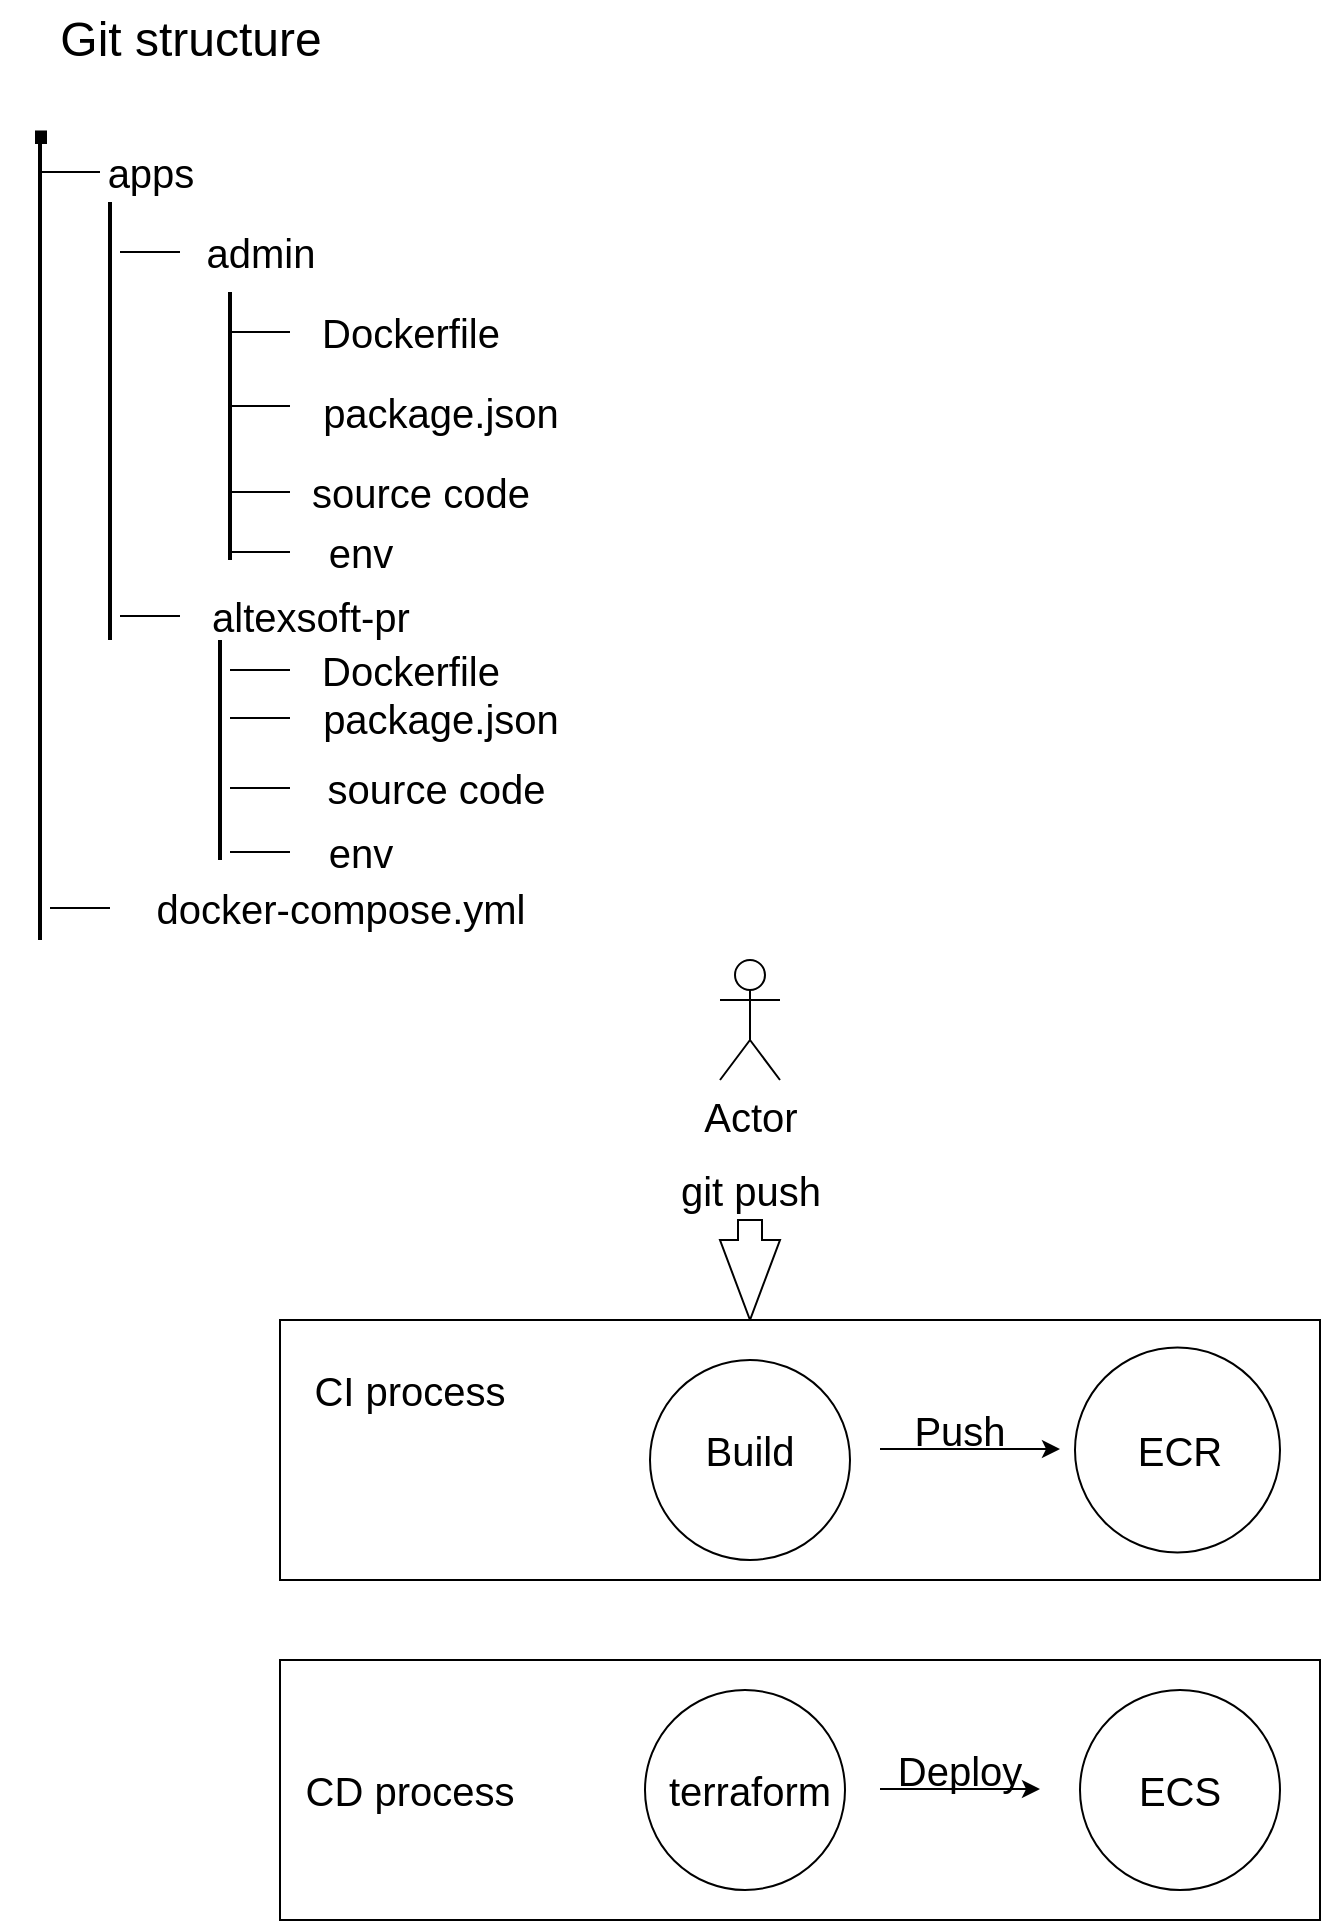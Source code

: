 <mxfile version="20.4.0" type="github">
  <diagram id="_XcqQiy2nQXfhEswsfYa" name="Page-1">
    <mxGraphModel dx="1298" dy="865" grid="1" gridSize="10" guides="1" tooltips="1" connect="1" arrows="1" fold="1" page="1" pageScale="1" pageWidth="827" pageHeight="1169" math="0" shadow="0">
      <root>
        <mxCell id="0" />
        <mxCell id="1" parent="0" />
        <mxCell id="aMXHbMqie1wpvL0dGQjH-5" value="Git structure" style="text;html=1;align=center;verticalAlign=middle;resizable=0;points=[];autosize=1;strokeColor=none;fillColor=none;fontSize=24;" vertex="1" parent="1">
          <mxGeometry x="20" y="20" width="150" height="40" as="geometry" />
        </mxCell>
        <mxCell id="aMXHbMqie1wpvL0dGQjH-13" value="&lt;font style=&quot;font-size: 20px;&quot;&gt;apps&lt;/font&gt;" style="text;html=1;align=center;verticalAlign=middle;resizable=0;points=[];autosize=1;strokeColor=none;fillColor=none;fontSize=24;" vertex="1" parent="1">
          <mxGeometry x="40" y="86" width="70" height="40" as="geometry" />
        </mxCell>
        <mxCell id="aMXHbMqie1wpvL0dGQjH-14" value="admin" style="text;html=1;align=center;verticalAlign=middle;resizable=0;points=[];autosize=1;strokeColor=none;fillColor=none;fontSize=20;" vertex="1" parent="1">
          <mxGeometry x="90" y="126" width="80" height="40" as="geometry" />
        </mxCell>
        <mxCell id="aMXHbMqie1wpvL0dGQjH-15" value="altexsoft-pr" style="text;html=1;align=center;verticalAlign=middle;resizable=0;points=[];autosize=1;strokeColor=none;fillColor=none;fontSize=20;" vertex="1" parent="1">
          <mxGeometry x="95" y="308" width="120" height="40" as="geometry" />
        </mxCell>
        <mxCell id="aMXHbMqie1wpvL0dGQjH-16" value="Dockerfile" style="text;html=1;align=center;verticalAlign=middle;resizable=0;points=[];autosize=1;strokeColor=none;fillColor=none;fontSize=20;" vertex="1" parent="1">
          <mxGeometry x="150" y="166" width="110" height="40" as="geometry" />
        </mxCell>
        <mxCell id="aMXHbMqie1wpvL0dGQjH-17" value="package.json" style="text;html=1;align=center;verticalAlign=middle;resizable=0;points=[];autosize=1;strokeColor=none;fillColor=none;fontSize=20;" vertex="1" parent="1">
          <mxGeometry x="150" y="206" width="140" height="40" as="geometry" />
        </mxCell>
        <mxCell id="aMXHbMqie1wpvL0dGQjH-18" value="Dockerfile" style="text;html=1;align=center;verticalAlign=middle;resizable=0;points=[];autosize=1;strokeColor=none;fillColor=none;fontSize=20;" vertex="1" parent="1">
          <mxGeometry x="150" y="335" width="110" height="40" as="geometry" />
        </mxCell>
        <mxCell id="aMXHbMqie1wpvL0dGQjH-19" value="package.json" style="text;html=1;align=center;verticalAlign=middle;resizable=0;points=[];autosize=1;strokeColor=none;fillColor=none;fontSize=20;" vertex="1" parent="1">
          <mxGeometry x="150" y="359" width="140" height="40" as="geometry" />
        </mxCell>
        <mxCell id="aMXHbMqie1wpvL0dGQjH-20" value="docker-compose.yml" style="text;html=1;align=center;verticalAlign=middle;resizable=0;points=[];autosize=1;strokeColor=none;fillColor=none;fontSize=20;" vertex="1" parent="1">
          <mxGeometry x="65" y="454" width="210" height="40" as="geometry" />
        </mxCell>
        <mxCell id="aMXHbMqie1wpvL0dGQjH-22" value="" style="line;strokeWidth=2;direction=south;html=1;fontSize=20;" vertex="1" parent="1">
          <mxGeometry x="15" y="90" width="10" height="400" as="geometry" />
        </mxCell>
        <mxCell id="aMXHbMqie1wpvL0dGQjH-23" value="." style="text;html=1;align=center;verticalAlign=middle;resizable=0;points=[];autosize=1;strokeColor=none;fillColor=none;fontSize=63;" vertex="1" parent="1">
          <mxGeometry y="25" width="40" height="90" as="geometry" />
        </mxCell>
        <mxCell id="aMXHbMqie1wpvL0dGQjH-24" value="" style="line;strokeWidth=1;fillColor=none;align=left;verticalAlign=middle;spacingTop=-1;spacingLeft=3;spacingRight=3;rotatable=0;labelPosition=right;points=[];portConstraint=eastwest;strokeColor=inherit;fontSize=63;" vertex="1" parent="1">
          <mxGeometry x="20" y="102" width="30" height="8" as="geometry" />
        </mxCell>
        <mxCell id="aMXHbMqie1wpvL0dGQjH-26" value="" style="line;strokeWidth=2;direction=south;html=1;fontSize=63;" vertex="1" parent="1">
          <mxGeometry x="50" y="121" width="10" height="219" as="geometry" />
        </mxCell>
        <mxCell id="aMXHbMqie1wpvL0dGQjH-28" value="" style="line;strokeWidth=1;fillColor=none;align=left;verticalAlign=middle;spacingTop=-1;spacingLeft=3;spacingRight=3;rotatable=0;labelPosition=right;points=[];portConstraint=eastwest;strokeColor=inherit;fontSize=63;" vertex="1" parent="1">
          <mxGeometry x="60" y="142" width="30" height="8" as="geometry" />
        </mxCell>
        <mxCell id="aMXHbMqie1wpvL0dGQjH-29" value="" style="line;strokeWidth=1;fillColor=none;align=left;verticalAlign=middle;spacingTop=-1;spacingLeft=3;spacingRight=3;rotatable=0;labelPosition=right;points=[];portConstraint=eastwest;strokeColor=inherit;fontSize=63;" vertex="1" parent="1">
          <mxGeometry x="115" y="292" width="30" height="8" as="geometry" />
        </mxCell>
        <mxCell id="aMXHbMqie1wpvL0dGQjH-31" value="" style="line;strokeWidth=1;fillColor=none;align=left;verticalAlign=middle;spacingTop=-1;spacingLeft=3;spacingRight=3;rotatable=0;labelPosition=right;points=[];portConstraint=eastwest;strokeColor=inherit;fontSize=63;" vertex="1" parent="1">
          <mxGeometry x="115" y="262" width="30" height="8" as="geometry" />
        </mxCell>
        <mxCell id="aMXHbMqie1wpvL0dGQjH-32" value="" style="line;strokeWidth=1;fillColor=none;align=left;verticalAlign=middle;spacingTop=-1;spacingLeft=3;spacingRight=3;rotatable=0;labelPosition=right;points=[];portConstraint=eastwest;strokeColor=inherit;fontSize=63;" vertex="1" parent="1">
          <mxGeometry x="115" y="219" width="30" height="8" as="geometry" />
        </mxCell>
        <mxCell id="aMXHbMqie1wpvL0dGQjH-33" value="" style="line;strokeWidth=1;fillColor=none;align=left;verticalAlign=middle;spacingTop=-1;spacingLeft=3;spacingRight=3;rotatable=0;labelPosition=right;points=[];portConstraint=eastwest;strokeColor=inherit;fontSize=63;" vertex="1" parent="1">
          <mxGeometry x="115" y="182" width="30" height="8" as="geometry" />
        </mxCell>
        <mxCell id="aMXHbMqie1wpvL0dGQjH-34" value="" style="line;strokeWidth=2;direction=south;html=1;fontSize=63;" vertex="1" parent="1">
          <mxGeometry x="110" y="166" width="10" height="134" as="geometry" />
        </mxCell>
        <mxCell id="aMXHbMqie1wpvL0dGQjH-35" value="&lt;font style=&quot;font-size: 20px;&quot;&gt;source code&lt;/font&gt;" style="text;html=1;align=center;verticalAlign=middle;resizable=0;points=[];autosize=1;strokeColor=none;fillColor=none;fontSize=20;" vertex="1" parent="1">
          <mxGeometry x="145" y="246" width="130" height="40" as="geometry" />
        </mxCell>
        <mxCell id="aMXHbMqie1wpvL0dGQjH-37" value="" style="line;strokeWidth=2;direction=south;html=1;fontSize=63;" vertex="1" parent="1">
          <mxGeometry x="105" y="340" width="10" height="110" as="geometry" />
        </mxCell>
        <mxCell id="aMXHbMqie1wpvL0dGQjH-38" value="" style="line;strokeWidth=1;fillColor=none;align=left;verticalAlign=middle;spacingTop=-1;spacingLeft=3;spacingRight=3;rotatable=0;labelPosition=right;points=[];portConstraint=eastwest;strokeColor=inherit;fontSize=63;" vertex="1" parent="1">
          <mxGeometry x="115" y="351" width="30" height="8" as="geometry" />
        </mxCell>
        <mxCell id="aMXHbMqie1wpvL0dGQjH-40" value="" style="line;strokeWidth=1;fillColor=none;align=left;verticalAlign=middle;spacingTop=-1;spacingLeft=3;spacingRight=3;rotatable=0;labelPosition=right;points=[];portConstraint=eastwest;strokeColor=inherit;fontSize=63;" vertex="1" parent="1">
          <mxGeometry x="115" y="410" width="30" height="8" as="geometry" />
        </mxCell>
        <mxCell id="aMXHbMqie1wpvL0dGQjH-41" value="" style="line;strokeWidth=1;fillColor=none;align=left;verticalAlign=middle;spacingTop=-1;spacingLeft=3;spacingRight=3;rotatable=0;labelPosition=right;points=[];portConstraint=eastwest;strokeColor=inherit;fontSize=63;" vertex="1" parent="1">
          <mxGeometry x="115" y="375" width="30" height="8" as="geometry" />
        </mxCell>
        <mxCell id="aMXHbMqie1wpvL0dGQjH-42" value="&lt;font style=&quot;font-size: 20px;&quot;&gt;&amp;nbsp;source code&lt;/font&gt;" style="text;html=1;align=center;verticalAlign=middle;resizable=0;points=[];autosize=1;strokeColor=none;fillColor=none;fontSize=20;" vertex="1" parent="1">
          <mxGeometry x="145" y="394" width="140" height="40" as="geometry" />
        </mxCell>
        <mxCell id="aMXHbMqie1wpvL0dGQjH-43" value="" style="line;strokeWidth=1;fillColor=none;align=left;verticalAlign=middle;spacingTop=-1;spacingLeft=3;spacingRight=3;rotatable=0;labelPosition=right;points=[];portConstraint=eastwest;strokeColor=inherit;fontSize=63;" vertex="1" parent="1">
          <mxGeometry x="25" y="470" width="30" height="8" as="geometry" />
        </mxCell>
        <mxCell id="aMXHbMqie1wpvL0dGQjH-44" value="env" style="text;html=1;align=center;verticalAlign=middle;resizable=0;points=[];autosize=1;strokeColor=none;fillColor=none;fontSize=20;" vertex="1" parent="1">
          <mxGeometry x="150" y="276" width="60" height="40" as="geometry" />
        </mxCell>
        <mxCell id="aMXHbMqie1wpvL0dGQjH-45" value="" style="line;strokeWidth=1;fillColor=none;align=left;verticalAlign=middle;spacingTop=-1;spacingLeft=3;spacingRight=3;rotatable=0;labelPosition=right;points=[];portConstraint=eastwest;strokeColor=inherit;fontSize=63;" vertex="1" parent="1">
          <mxGeometry x="60" y="324" width="30" height="8" as="geometry" />
        </mxCell>
        <mxCell id="aMXHbMqie1wpvL0dGQjH-46" value="" style="line;strokeWidth=1;fillColor=none;align=left;verticalAlign=middle;spacingTop=-1;spacingLeft=3;spacingRight=3;rotatable=0;labelPosition=right;points=[];portConstraint=eastwest;strokeColor=inherit;fontSize=63;" vertex="1" parent="1">
          <mxGeometry x="115" y="442" width="30" height="8" as="geometry" />
        </mxCell>
        <mxCell id="aMXHbMqie1wpvL0dGQjH-47" value="env" style="text;html=1;align=center;verticalAlign=middle;resizable=0;points=[];autosize=1;strokeColor=none;fillColor=none;fontSize=20;" vertex="1" parent="1">
          <mxGeometry x="150" y="426" width="60" height="40" as="geometry" />
        </mxCell>
        <mxCell id="aMXHbMqie1wpvL0dGQjH-48" value="Actor" style="shape=umlActor;verticalLabelPosition=bottom;verticalAlign=top;html=1;outlineConnect=0;fontSize=20;" vertex="1" parent="1">
          <mxGeometry x="360" y="500" width="30" height="60" as="geometry" />
        </mxCell>
        <mxCell id="aMXHbMqie1wpvL0dGQjH-50" value="git push" style="text;html=1;strokeColor=none;fillColor=none;align=center;verticalAlign=middle;whiteSpace=wrap;rounded=0;fontSize=20;" vertex="1" parent="1">
          <mxGeometry x="322.5" y="600" width="105" height="30" as="geometry" />
        </mxCell>
        <mxCell id="aMXHbMqie1wpvL0dGQjH-51" value="" style="html=1;shadow=0;dashed=0;align=center;verticalAlign=middle;shape=mxgraph.arrows2.arrow;dy=0.6;dx=40;direction=south;notch=0;fontSize=20;" vertex="1" parent="1">
          <mxGeometry x="360" y="630" width="30" height="50" as="geometry" />
        </mxCell>
        <mxCell id="aMXHbMqie1wpvL0dGQjH-55" value="build image" style="text;html=1;strokeColor=none;fillColor=none;align=center;verticalAlign=middle;whiteSpace=wrap;rounded=0;fontSize=20;" vertex="1" parent="1">
          <mxGeometry x="345" y="735" width="60" height="30" as="geometry" />
        </mxCell>
        <mxCell id="aMXHbMqie1wpvL0dGQjH-67" value="" style="rounded=0;whiteSpace=wrap;html=1;fontSize=20;" vertex="1" parent="1">
          <mxGeometry x="140" y="680" width="520" height="130" as="geometry" />
        </mxCell>
        <mxCell id="aMXHbMqie1wpvL0dGQjH-70" value="CI process" style="text;html=1;strokeColor=none;fillColor=none;align=center;verticalAlign=middle;whiteSpace=wrap;rounded=0;fontSize=20;" vertex="1" parent="1">
          <mxGeometry x="150" y="700" width="110" height="30" as="geometry" />
        </mxCell>
        <mxCell id="aMXHbMqie1wpvL0dGQjH-57" value="" style="ellipse;whiteSpace=wrap;html=1;aspect=fixed;fontSize=20;" vertex="1" parent="1">
          <mxGeometry x="325" y="700" width="100" height="100" as="geometry" />
        </mxCell>
        <mxCell id="aMXHbMqie1wpvL0dGQjH-71" value="Build" style="text;html=1;strokeColor=none;fillColor=none;align=center;verticalAlign=middle;whiteSpace=wrap;rounded=0;fontSize=20;" vertex="1" parent="1">
          <mxGeometry x="345" y="730" width="60" height="30" as="geometry" />
        </mxCell>
        <mxCell id="aMXHbMqie1wpvL0dGQjH-56" value="" style="endArrow=classic;html=1;rounded=0;fontSize=20;" edge="1" parent="1">
          <mxGeometry width="50" height="50" relative="1" as="geometry">
            <mxPoint x="440" y="744.5" as="sourcePoint" />
            <mxPoint x="530" y="744.5" as="targetPoint" />
            <Array as="points" />
          </mxGeometry>
        </mxCell>
        <mxCell id="aMXHbMqie1wpvL0dGQjH-52" value="" style="ellipse;whiteSpace=wrap;html=1;aspect=fixed;fontSize=20;" vertex="1" parent="1">
          <mxGeometry x="537.5" y="693.75" width="102.5" height="102.5" as="geometry" />
        </mxCell>
        <mxCell id="aMXHbMqie1wpvL0dGQjH-58" value="ECR" style="text;html=1;strokeColor=none;fillColor=none;align=center;verticalAlign=middle;whiteSpace=wrap;rounded=0;fontSize=20;" vertex="1" parent="1">
          <mxGeometry x="560" y="730" width="60" height="30" as="geometry" />
        </mxCell>
        <mxCell id="aMXHbMqie1wpvL0dGQjH-59" value="Push" style="text;html=1;strokeColor=none;fillColor=none;align=center;verticalAlign=middle;whiteSpace=wrap;rounded=0;fontSize=20;" vertex="1" parent="1">
          <mxGeometry x="450" y="720" width="60" height="30" as="geometry" />
        </mxCell>
        <mxCell id="aMXHbMqie1wpvL0dGQjH-74" value="" style="rounded=0;whiteSpace=wrap;html=1;fontSize=20;" vertex="1" parent="1">
          <mxGeometry x="140" y="850" width="520" height="130" as="geometry" />
        </mxCell>
        <mxCell id="aMXHbMqie1wpvL0dGQjH-60" value="" style="ellipse;whiteSpace=wrap;html=1;aspect=fixed;fontSize=20;" vertex="1" parent="1">
          <mxGeometry x="322.5" y="865" width="100" height="100" as="geometry" />
        </mxCell>
        <mxCell id="aMXHbMqie1wpvL0dGQjH-66" value="Deploy" style="text;html=1;strokeColor=none;fillColor=none;align=center;verticalAlign=middle;whiteSpace=wrap;rounded=0;fontSize=20;" vertex="1" parent="1">
          <mxGeometry x="450" y="890" width="60" height="30" as="geometry" />
        </mxCell>
        <mxCell id="aMXHbMqie1wpvL0dGQjH-61" value="terraform" style="text;html=1;strokeColor=none;fillColor=none;align=center;verticalAlign=middle;whiteSpace=wrap;rounded=0;fontSize=20;" vertex="1" parent="1">
          <mxGeometry x="345" y="900" width="60" height="30" as="geometry" />
        </mxCell>
        <mxCell id="aMXHbMqie1wpvL0dGQjH-64" value="" style="endArrow=classic;html=1;rounded=0;fontSize=20;" edge="1" parent="1">
          <mxGeometry width="50" height="50" relative="1" as="geometry">
            <mxPoint x="440" y="914.5" as="sourcePoint" />
            <mxPoint x="520" y="914.5" as="targetPoint" />
          </mxGeometry>
        </mxCell>
        <mxCell id="aMXHbMqie1wpvL0dGQjH-62" value="" style="ellipse;whiteSpace=wrap;html=1;aspect=fixed;fontSize=20;" vertex="1" parent="1">
          <mxGeometry x="540" y="865" width="100" height="100" as="geometry" />
        </mxCell>
        <mxCell id="aMXHbMqie1wpvL0dGQjH-76" value="CD process" style="text;html=1;strokeColor=none;fillColor=none;align=center;verticalAlign=middle;whiteSpace=wrap;rounded=0;fontSize=20;" vertex="1" parent="1">
          <mxGeometry x="150" y="900" width="110" height="30" as="geometry" />
        </mxCell>
        <mxCell id="aMXHbMqie1wpvL0dGQjH-63" value="ECS" style="text;html=1;strokeColor=none;fillColor=none;align=center;verticalAlign=middle;whiteSpace=wrap;rounded=0;fontSize=20;" vertex="1" parent="1">
          <mxGeometry x="560" y="900" width="60" height="30" as="geometry" />
        </mxCell>
      </root>
    </mxGraphModel>
  </diagram>
</mxfile>
